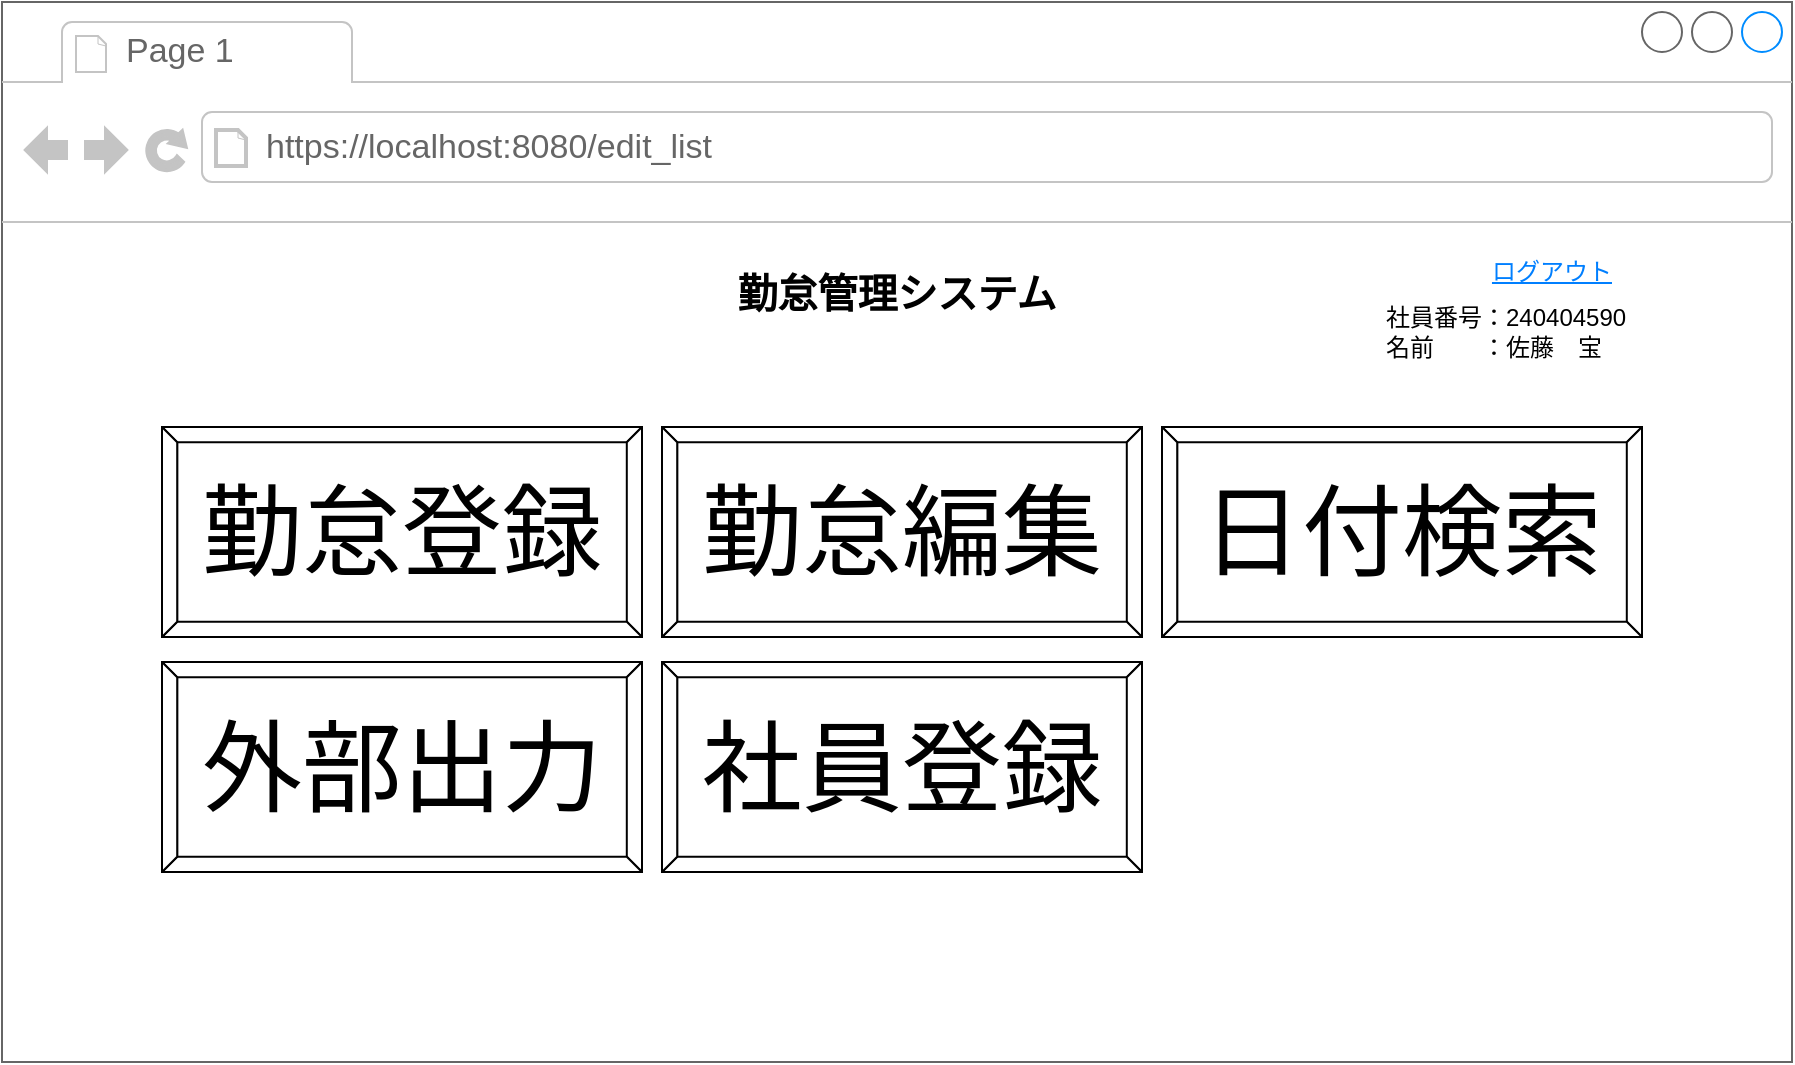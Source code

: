 <mxfile version="28.0.4">
  <diagram name="ページ1" id="yRAuA_Va7HIXH3dxrJmq">
    <mxGraphModel dx="1042" dy="692" grid="1" gridSize="10" guides="1" tooltips="1" connect="1" arrows="1" fold="1" page="1" pageScale="1" pageWidth="827" pageHeight="1169" background="none" math="0" shadow="0">
      <root>
        <mxCell id="0" />
        <mxCell id="1" parent="0" />
        <mxCell id="wi10iDeJtOlkEzcV7lIm-3" value="" style="strokeWidth=1;shadow=0;dashed=0;align=center;html=1;shape=mxgraph.mockup.containers.browserWindow;rSize=0;strokeColor=#666666;strokeColor2=#008cff;strokeColor3=#c4c4c4;mainText=,;recursiveResize=0;" vertex="1" parent="1">
          <mxGeometry x="80" y="40" width="895" height="530" as="geometry" />
        </mxCell>
        <mxCell id="wi10iDeJtOlkEzcV7lIm-4" value="Page 1" style="strokeWidth=1;shadow=0;dashed=0;align=center;html=1;shape=mxgraph.mockup.containers.anchor;fontSize=17;fontColor=#666666;align=left;whiteSpace=wrap;" vertex="1" parent="wi10iDeJtOlkEzcV7lIm-3">
          <mxGeometry x="60" y="12" width="110" height="26" as="geometry" />
        </mxCell>
        <mxCell id="wi10iDeJtOlkEzcV7lIm-5" value="https://localhost:8080/edit_list" style="strokeWidth=1;shadow=0;dashed=0;align=center;html=1;shape=mxgraph.mockup.containers.anchor;rSize=0;fontSize=17;fontColor=#666666;align=left;" vertex="1" parent="wi10iDeJtOlkEzcV7lIm-3">
          <mxGeometry x="130" y="60" width="250" height="26" as="geometry" />
        </mxCell>
        <mxCell id="wi10iDeJtOlkEzcV7lIm-7" value="&lt;font color=&quot;#007fff&quot;&gt;&lt;u&gt;ログアウト&lt;/u&gt;&lt;/font&gt;" style="text;html=1;align=center;verticalAlign=middle;whiteSpace=wrap;rounded=0;" vertex="1" parent="wi10iDeJtOlkEzcV7lIm-3">
          <mxGeometry x="740" y="120" width="70" height="30" as="geometry" />
        </mxCell>
        <mxCell id="wi10iDeJtOlkEzcV7lIm-8" value="&lt;span style=&quot;font-size: 20px;&quot;&gt;&lt;b&gt;勤怠管理システム&lt;/b&gt;&lt;/span&gt;" style="text;html=1;align=center;verticalAlign=middle;whiteSpace=wrap;rounded=0;" vertex="1" parent="wi10iDeJtOlkEzcV7lIm-3">
          <mxGeometry x="330" y="130" width="235" height="30" as="geometry" />
        </mxCell>
        <mxCell id="wi10iDeJtOlkEzcV7lIm-9" value="&lt;div&gt;社員番号：240404590&lt;/div&gt;&lt;div&gt;名前　　：佐藤　宝&lt;/div&gt;" style="text;html=1;align=left;verticalAlign=middle;whiteSpace=wrap;rounded=0;" vertex="1" parent="wi10iDeJtOlkEzcV7lIm-3">
          <mxGeometry x="690" y="150" width="130" height="30" as="geometry" />
        </mxCell>
        <mxCell id="wi10iDeJtOlkEzcV7lIm-191" value="&lt;font style=&quot;font-size: 50px;&quot;&gt;勤怠登録&lt;/font&gt;" style="labelPosition=center;verticalLabelPosition=middle;align=center;html=1;shape=mxgraph.basic.button;dx=7.6;whiteSpace=wrap;" vertex="1" parent="wi10iDeJtOlkEzcV7lIm-3">
          <mxGeometry x="80" y="212.5" width="240" height="105" as="geometry" />
        </mxCell>
        <mxCell id="wi10iDeJtOlkEzcV7lIm-200" value="&lt;font style=&quot;font-size: 50px;&quot;&gt;勤怠編集&lt;/font&gt;" style="labelPosition=center;verticalLabelPosition=middle;align=center;html=1;shape=mxgraph.basic.button;dx=7.6;whiteSpace=wrap;" vertex="1" parent="wi10iDeJtOlkEzcV7lIm-3">
          <mxGeometry x="330" y="212.5" width="240" height="105" as="geometry" />
        </mxCell>
        <mxCell id="wi10iDeJtOlkEzcV7lIm-201" value="&lt;span style=&quot;font-size: 50px;&quot;&gt;日付検索&lt;/span&gt;" style="labelPosition=center;verticalLabelPosition=middle;align=center;html=1;shape=mxgraph.basic.button;dx=7.6;whiteSpace=wrap;" vertex="1" parent="wi10iDeJtOlkEzcV7lIm-3">
          <mxGeometry x="580" y="212.5" width="240" height="105" as="geometry" />
        </mxCell>
        <mxCell id="wi10iDeJtOlkEzcV7lIm-202" value="&lt;span style=&quot;font-size: 50px;&quot;&gt;外部出力&lt;/span&gt;" style="labelPosition=center;verticalLabelPosition=middle;align=center;html=1;shape=mxgraph.basic.button;dx=7.6;whiteSpace=wrap;" vertex="1" parent="wi10iDeJtOlkEzcV7lIm-3">
          <mxGeometry x="80" y="330" width="240" height="105" as="geometry" />
        </mxCell>
        <mxCell id="wi10iDeJtOlkEzcV7lIm-203" value="&lt;font style=&quot;font-size: 50px;&quot;&gt;社員登録&lt;/font&gt;" style="labelPosition=center;verticalLabelPosition=middle;align=center;html=1;shape=mxgraph.basic.button;dx=7.6;whiteSpace=wrap;" vertex="1" parent="wi10iDeJtOlkEzcV7lIm-3">
          <mxGeometry x="330" y="330" width="240" height="105" as="geometry" />
        </mxCell>
      </root>
    </mxGraphModel>
  </diagram>
</mxfile>
